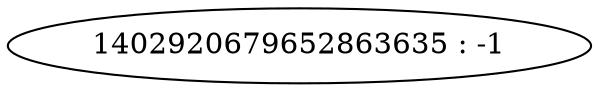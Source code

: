 digraph "plots_10_0.9_0.1_1000000.0_6000.0_2880000.0/tree_0_0.dot" {
	0 [label="1402920679652863635 : -1"]
}
